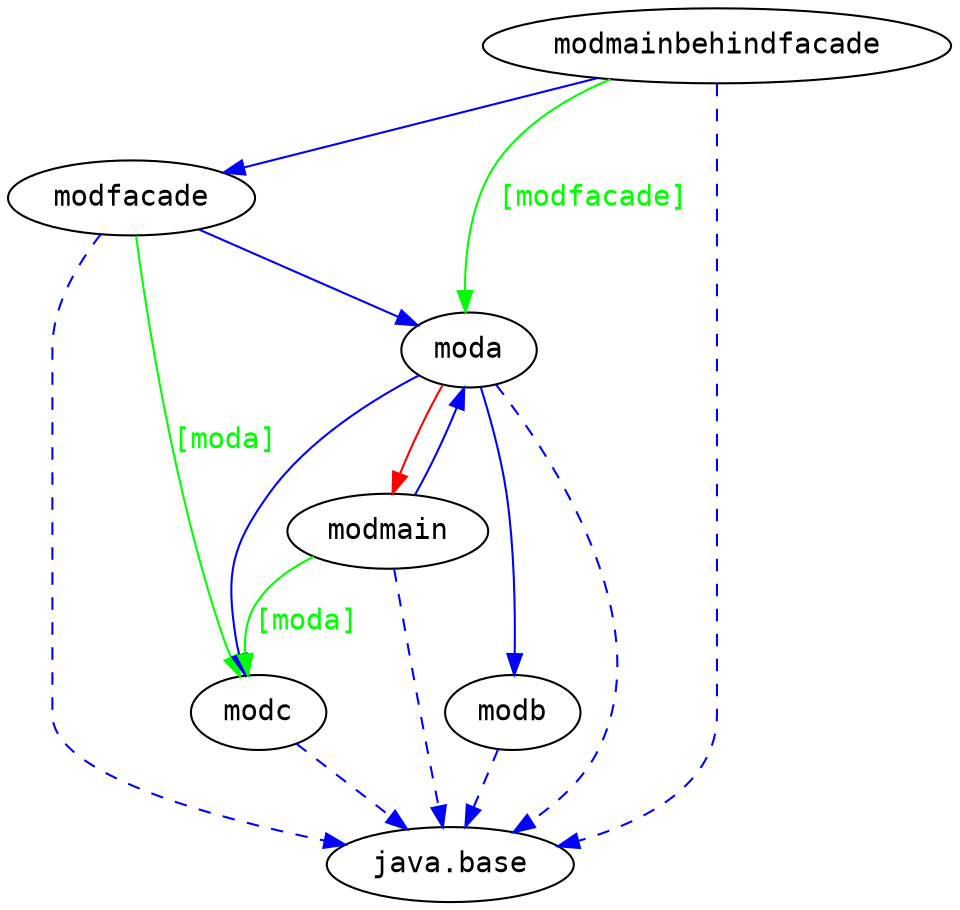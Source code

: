 # Created by depvis.JigsawDepVisualizer on Thu Mar 30 16:09:15 CEST 2017
digraph Java9_Dependency_Visualizer {
modc[fontname="Consolas",shape="ellipse",label="modc"];
java_base[fontname="Consolas",shape="ellipse",label="java.base"];
modfacade[fontname="Consolas",shape="ellipse",label="modfacade"];
moda[fontname="Consolas",shape="ellipse",label="moda"];
modmainbehindfacade[fontname="Consolas",shape="ellipse",label="modmainbehindfacade"];
modb[fontname="Consolas",shape="ellipse",label="modb"];
modmain[fontname="Consolas",shape="ellipse",label="modmain"];
modc -> java_base[color="#0000ff",fontname="Consolas",fontcolor="#0000ff",style="dashed",weight="16"]
modfacade -> moda[color="#0000ff",fontname="Consolas",fontcolor="#0000ff",weight="8"]
modfacade -> java_base[color="#0000ff",fontname="Consolas",fontcolor="#0000ff",style="dashed",weight="16"]
modfacade -> modc[color="#00ff00",fontname="Consolas",fontcolor="#00ff00",weight="4",label="[moda]"]
modmainbehindfacade -> modfacade[color="#0000ff",fontname="Consolas",fontcolor="#0000ff",weight="8"]
modmainbehindfacade -> java_base[color="#0000ff",fontname="Consolas",fontcolor="#0000ff",style="dashed",weight="16"]
modmainbehindfacade -> moda[color="#00ff00",fontname="Consolas",fontcolor="#00ff00",weight="4",label="[modfacade]"]
modb -> java_base[color="#0000ff",fontname="Consolas",fontcolor="#0000ff",style="dashed",weight="16"]
modmain -> moda[color="#0000ff",fontname="Consolas",fontcolor="#0000ff",weight="8"]
modmain -> java_base[color="#0000ff",fontname="Consolas",fontcolor="#0000ff",style="dashed",weight="16"]
modmain -> modc[color="#00ff00",fontname="Consolas",fontcolor="#00ff00",weight="4",label="[moda]"]
moda -> modb[color="#0000ff",fontname="Consolas",fontcolor="#0000ff",weight="8"]
moda -> modc[color="#0000ff",fontname="Consolas",fontcolor="#0000ff",weight="8"]
moda -> java_base[color="#0000ff",fontname="Consolas",fontcolor="#0000ff",style="dashed",weight="16"]
moda -> modmain[fontname="Consolas",fontcolor="#ff0000",color="#ff0000",weight="2"]
}
